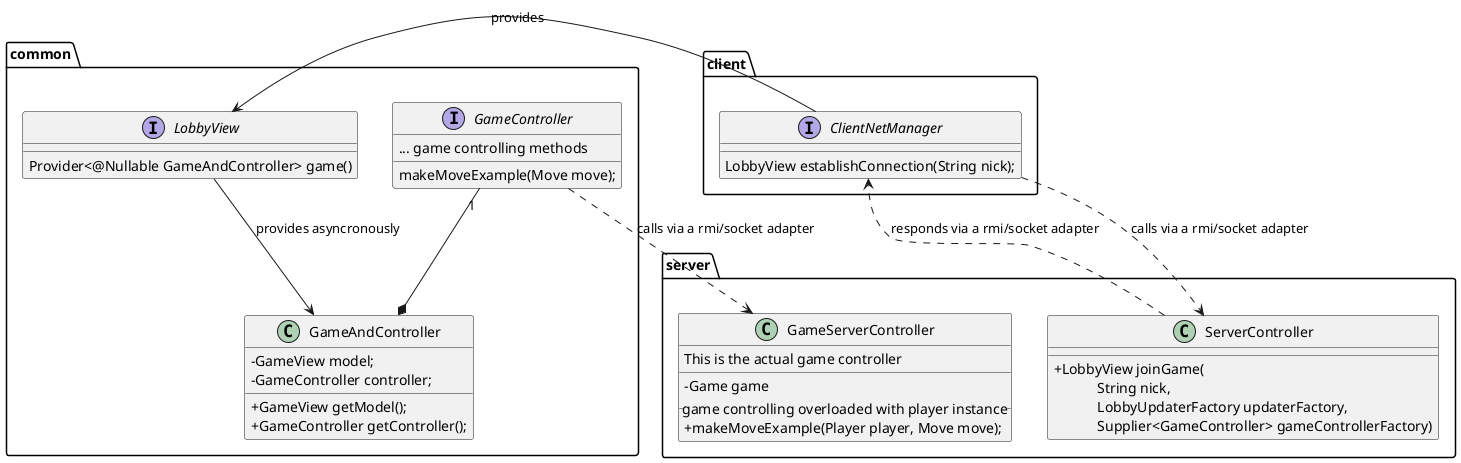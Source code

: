 @startuml
skinparam classAttributeIconSize 0

package common {
    interface LobbyView {
        Provider<@Nullable GameAndController> game()
    }

    LobbyView --> GameAndController : provides asyncronously
    class GameAndController {
        - GameView model;
        - GameController controller;

        + GameView getModel();
        + GameController getController();
    }

    GameController "1" --* GameAndController
    interface GameController {
        ... game controlling methods
        makeMoveExample(Move move);
    }
}

package server {
    class ServerController {
        + LobbyView joinGame( \n\
            String nick, \n\
            LobbyUpdaterFactory updaterFactory, \n\
            Supplier<GameController> gameControllerFactory)
    }

    class GameServerController {
        This is the actual game controller
        __
        - Game game
        __ game controlling overloaded with player instance __
        + makeMoveExample(Player player, Move move);
    }
}

package client {
    interface ClientNetManager {
        LobbyView establishConnection(String nick);
    }

    ClientNetManager --> LobbyView : provides
}

ClientNetManager ..> ServerController : calls via a rmi/socket adapter
ServerController ..> ClientNetManager : responds via a rmi/socket adapter
GameController ..> GameServerController : calls via a rmi/socket adapter

@enduml